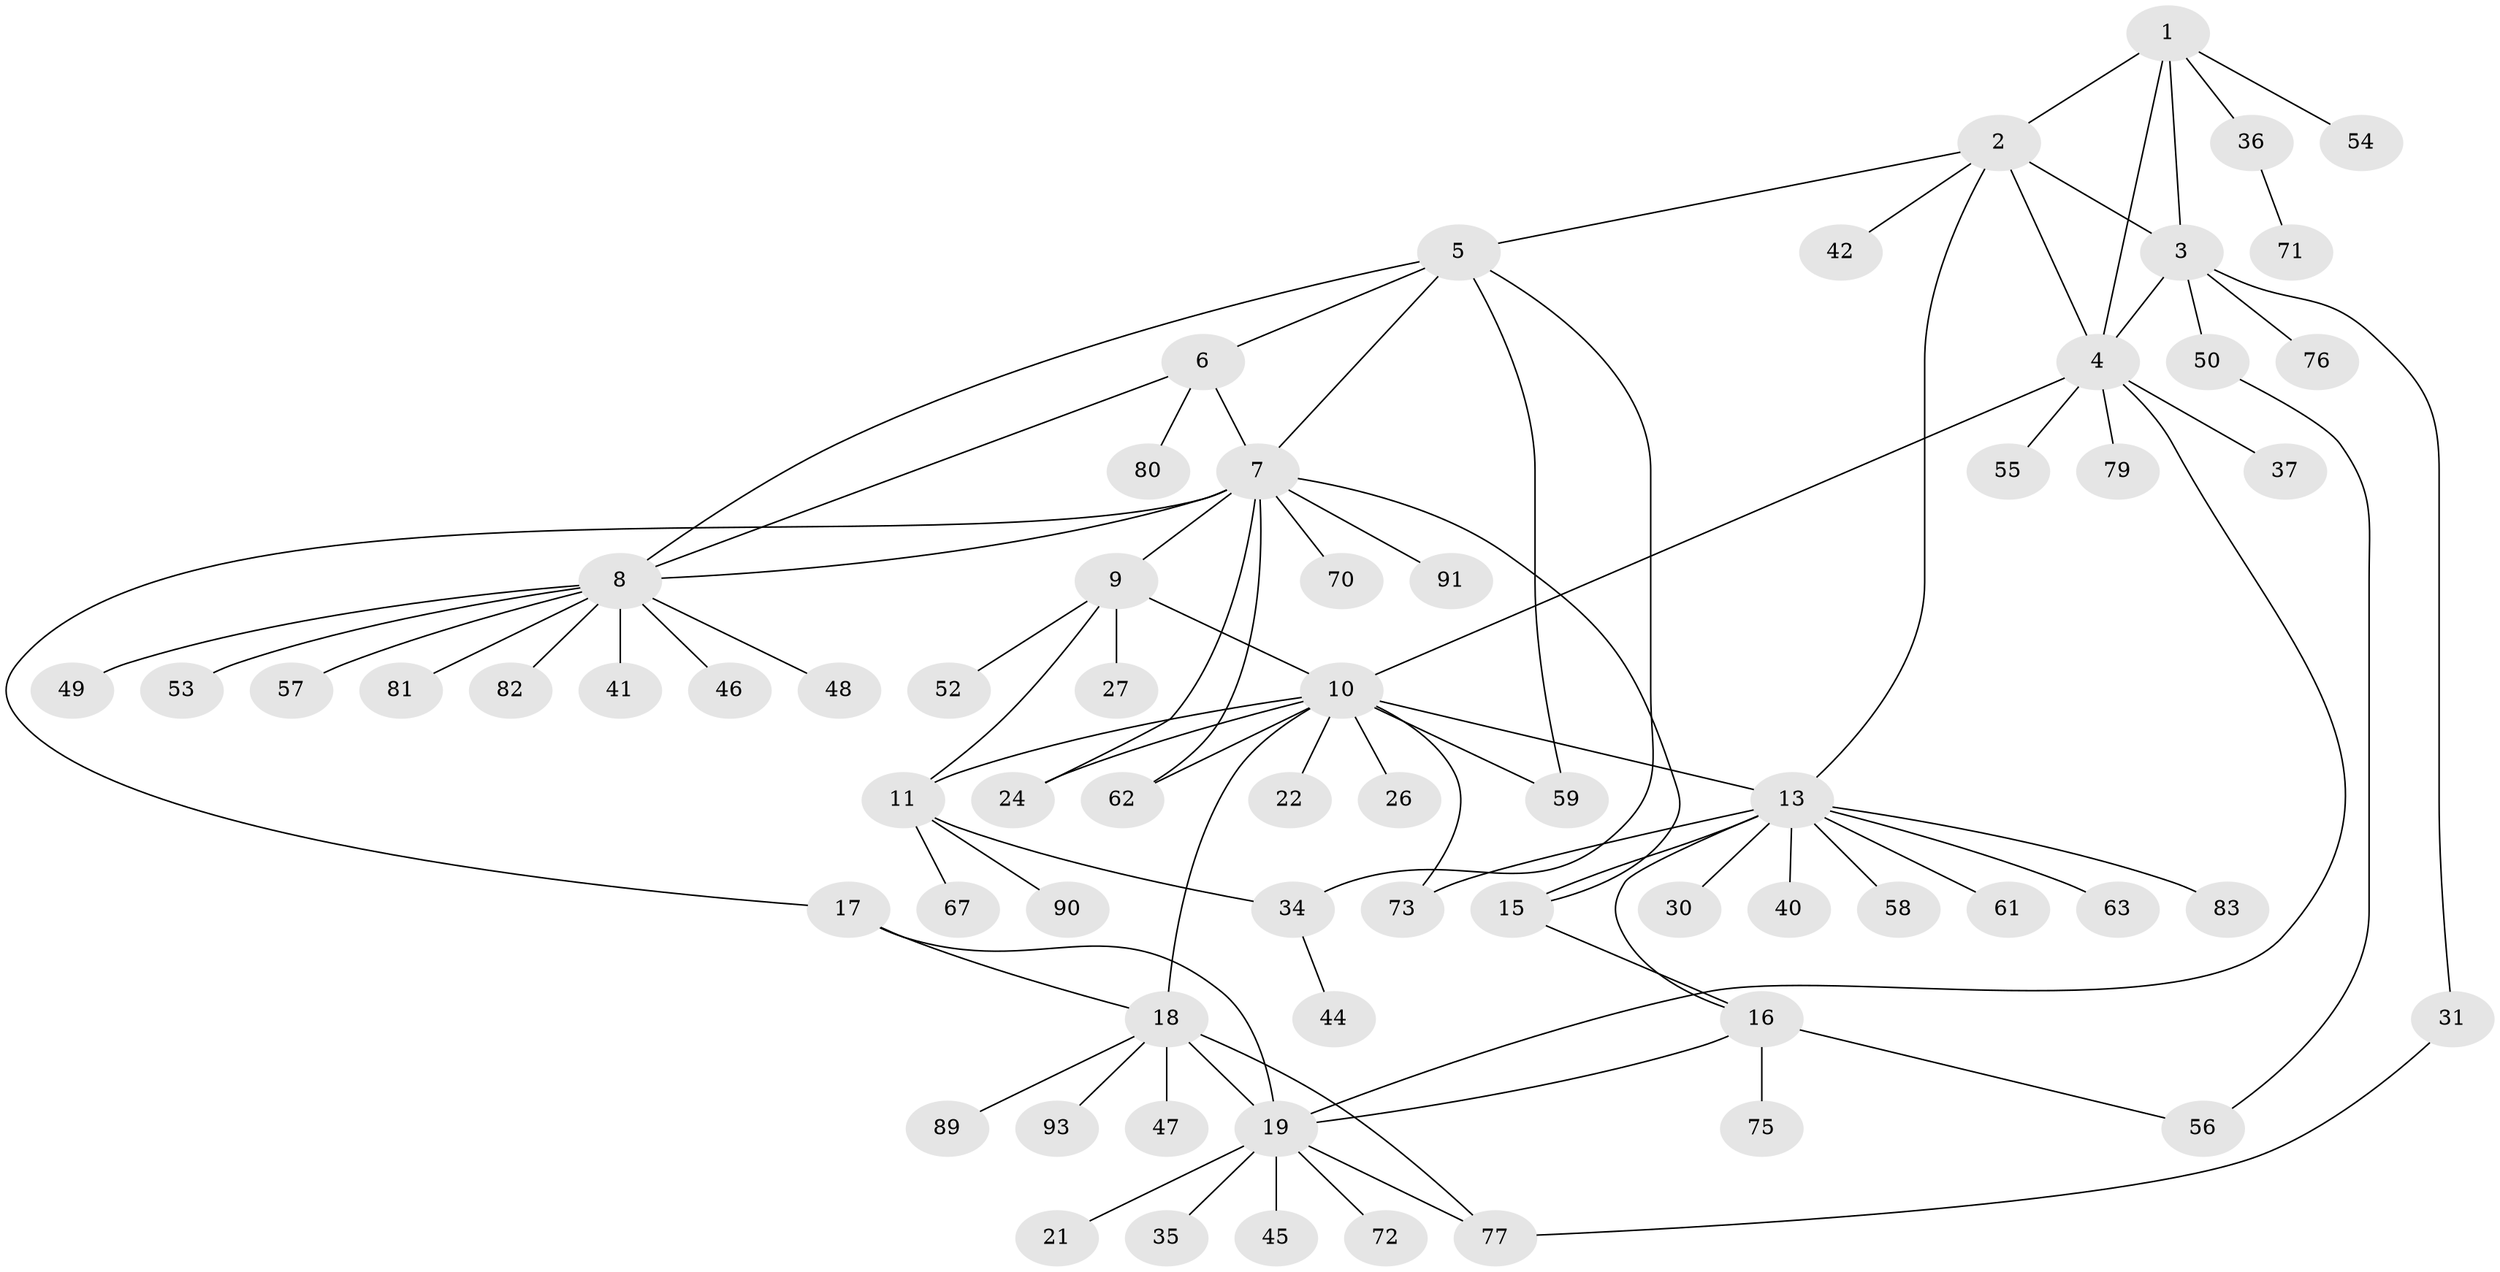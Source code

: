 // original degree distribution, {6: 0.053763440860215055, 7: 0.03225806451612903, 9: 0.010752688172043012, 5: 0.043010752688172046, 10: 0.021505376344086023, 12: 0.010752688172043012, 4: 0.021505376344086023, 13: 0.010752688172043012, 8: 0.010752688172043012, 2: 0.21505376344086022, 1: 0.5268817204301075, 3: 0.043010752688172046}
// Generated by graph-tools (version 1.1) at 2025/11/02/27/25 16:11:32]
// undirected, 66 vertices, 88 edges
graph export_dot {
graph [start="1"]
  node [color=gray90,style=filled];
  1 [super="+29"];
  2 [super="+25"];
  3 [super="+74"];
  4 [super="+78"];
  5 [super="+65"];
  6 [super="+23"];
  7 [super="+28"];
  8 [super="+92"];
  9 [super="+12"];
  10 [super="+32"];
  11 [super="+38"];
  13 [super="+14"];
  15 [super="+85"];
  16 [super="+66"];
  17;
  18 [super="+69"];
  19 [super="+20"];
  21 [super="+33"];
  22;
  24;
  26;
  27;
  30 [super="+39"];
  31 [super="+68"];
  34 [super="+43"];
  35;
  36;
  37;
  40;
  41 [super="+88"];
  42;
  44;
  45;
  46;
  47;
  48 [super="+51"];
  49;
  50 [super="+87"];
  52 [super="+60"];
  53;
  54;
  55;
  56;
  57 [super="+86"];
  58;
  59 [super="+64"];
  61;
  62;
  63;
  67;
  70;
  71;
  72;
  73;
  75;
  76;
  77 [super="+84"];
  79;
  80;
  81;
  82;
  83;
  89;
  90;
  91;
  93;
  1 -- 2;
  1 -- 3;
  1 -- 4;
  1 -- 36;
  1 -- 54;
  2 -- 3;
  2 -- 4;
  2 -- 5;
  2 -- 42;
  2 -- 13;
  3 -- 4;
  3 -- 31;
  3 -- 50;
  3 -- 76;
  4 -- 10;
  4 -- 37;
  4 -- 55;
  4 -- 79;
  4 -- 19;
  5 -- 6;
  5 -- 7;
  5 -- 8;
  5 -- 34;
  5 -- 59;
  6 -- 7;
  6 -- 8;
  6 -- 80;
  7 -- 8;
  7 -- 15;
  7 -- 17;
  7 -- 24;
  7 -- 70;
  7 -- 91;
  7 -- 62;
  7 -- 9;
  8 -- 41;
  8 -- 46;
  8 -- 48;
  8 -- 49;
  8 -- 53;
  8 -- 57;
  8 -- 81;
  8 -- 82;
  9 -- 10 [weight=2];
  9 -- 11 [weight=2];
  9 -- 52;
  9 -- 27;
  10 -- 11;
  10 -- 13;
  10 -- 18;
  10 -- 22;
  10 -- 24;
  10 -- 26;
  10 -- 59;
  10 -- 62;
  10 -- 73;
  11 -- 34;
  11 -- 67;
  11 -- 90;
  13 -- 15 [weight=2];
  13 -- 16 [weight=2];
  13 -- 30;
  13 -- 40;
  13 -- 58;
  13 -- 61;
  13 -- 63;
  13 -- 73;
  13 -- 83;
  15 -- 16;
  16 -- 19;
  16 -- 75;
  16 -- 56;
  17 -- 18;
  17 -- 19 [weight=2];
  18 -- 19 [weight=2];
  18 -- 47;
  18 -- 77;
  18 -- 89;
  18 -- 93;
  19 -- 21;
  19 -- 35;
  19 -- 72;
  19 -- 45;
  19 -- 77;
  31 -- 77;
  34 -- 44;
  36 -- 71;
  50 -- 56;
}

